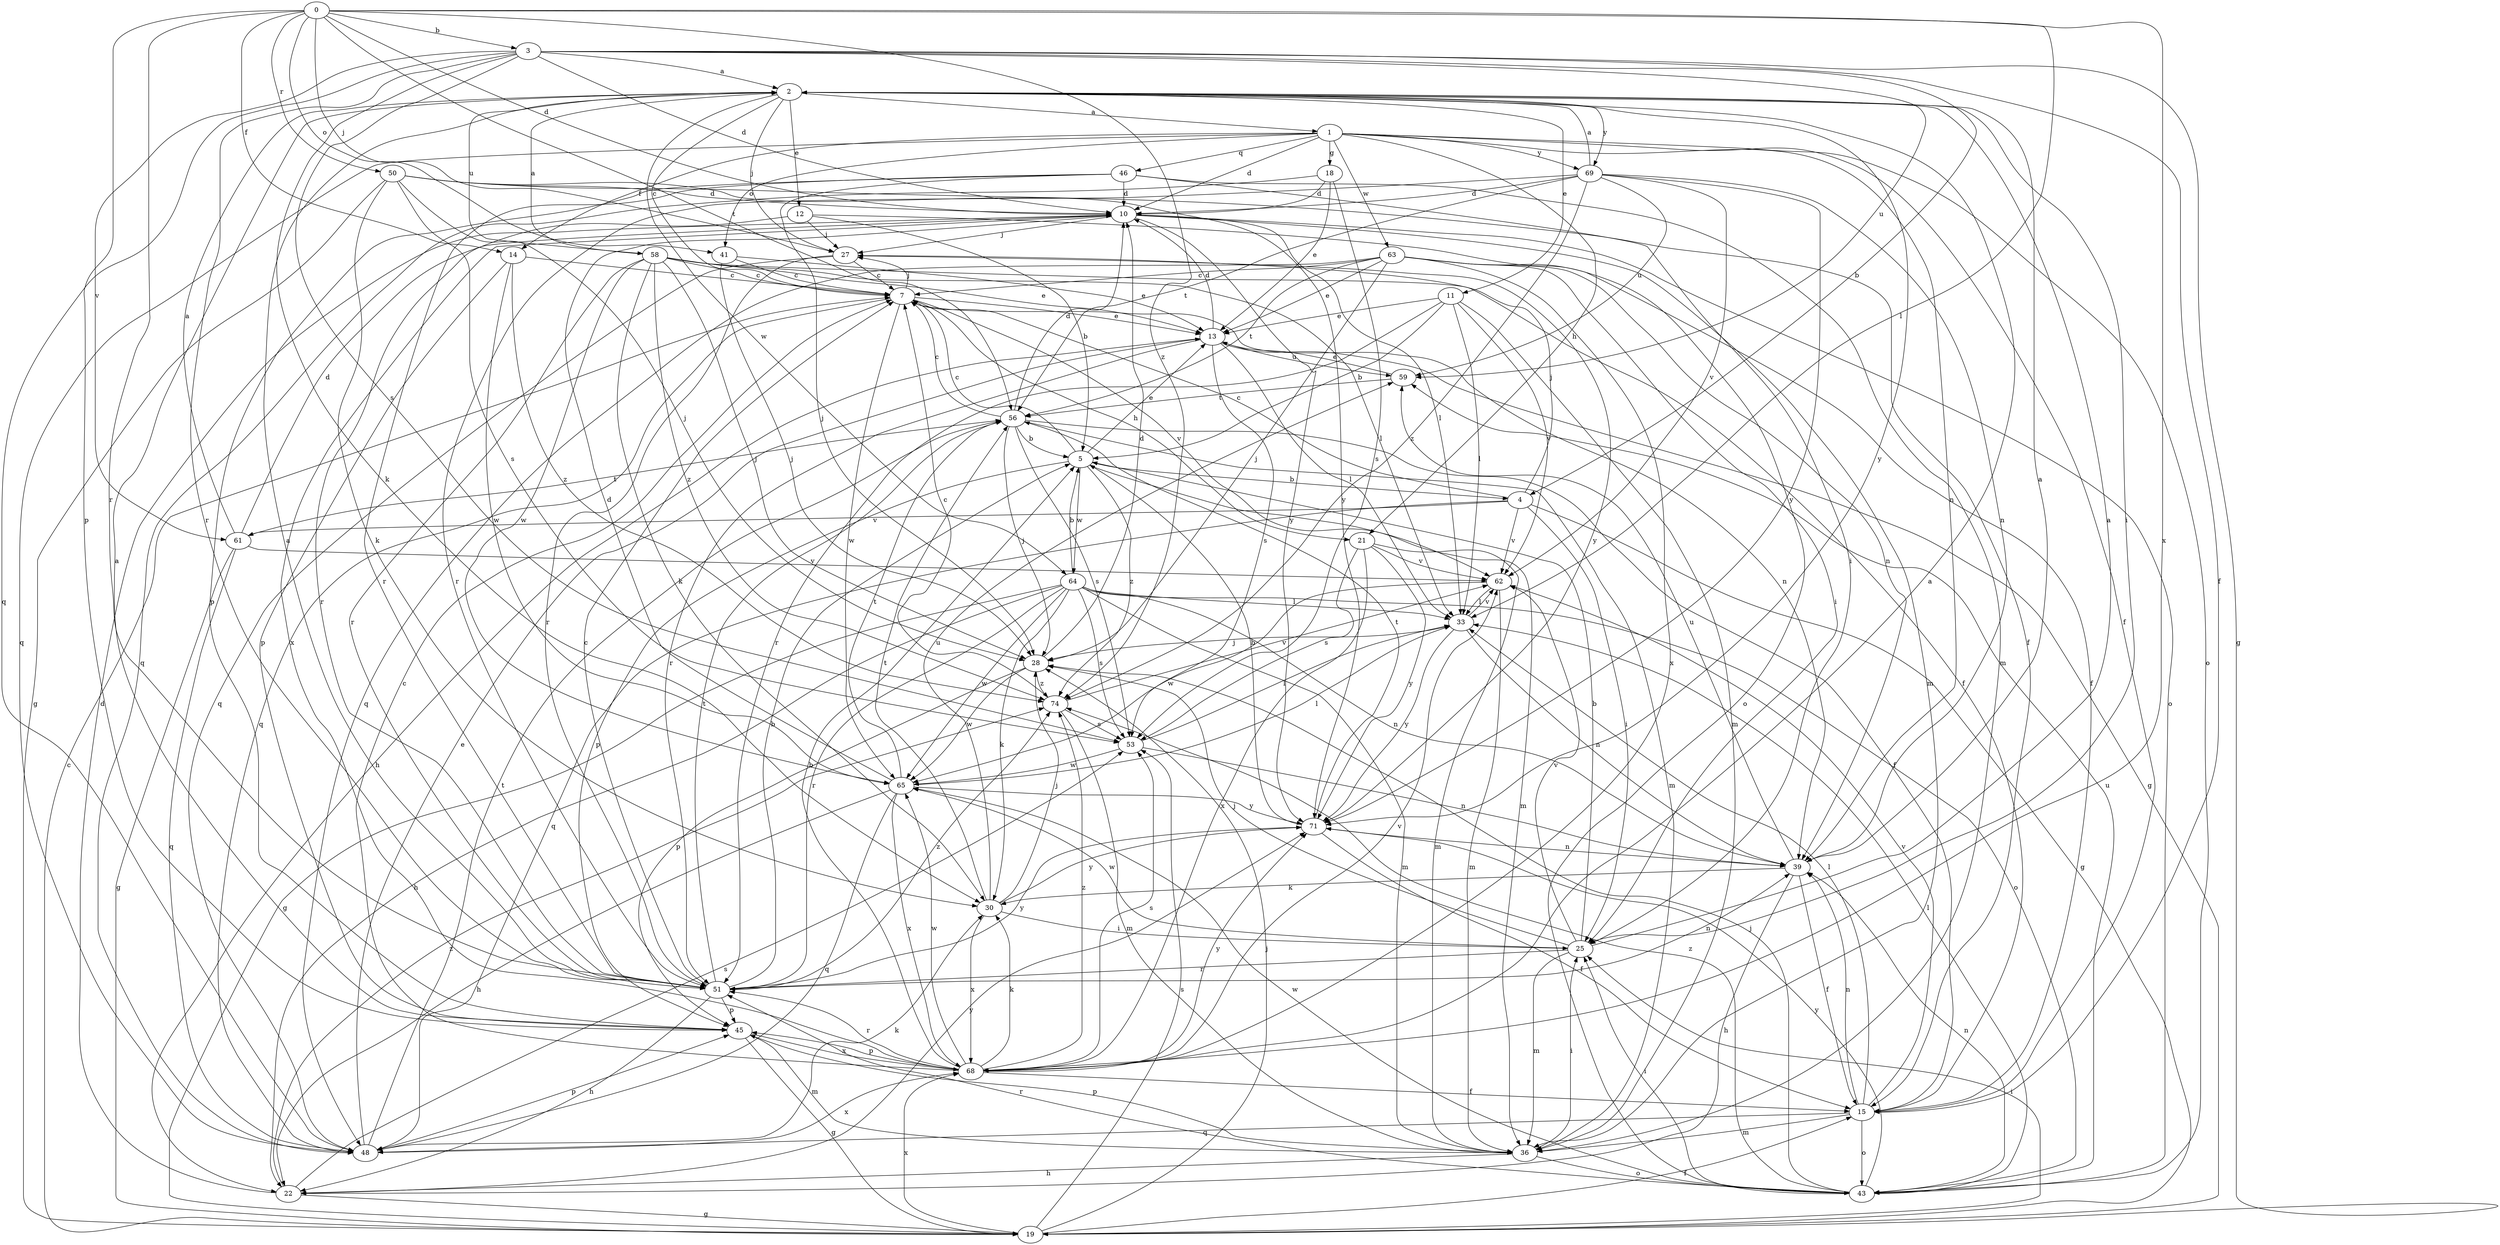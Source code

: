 strict digraph  {
0;
1;
2;
3;
4;
5;
7;
10;
11;
12;
13;
14;
15;
18;
19;
21;
22;
25;
27;
28;
30;
33;
36;
39;
41;
43;
45;
46;
48;
50;
51;
53;
56;
58;
59;
61;
62;
63;
64;
65;
68;
69;
71;
74;
0 -> 3  [label=b];
0 -> 10  [label=d];
0 -> 14  [label=f];
0 -> 27  [label=j];
0 -> 33  [label=l];
0 -> 41  [label=o];
0 -> 45  [label=p];
0 -> 50  [label=r];
0 -> 51  [label=r];
0 -> 56  [label=t];
0 -> 68  [label=x];
0 -> 74  [label=z];
1 -> 10  [label=d];
1 -> 14  [label=f];
1 -> 15  [label=f];
1 -> 18  [label=g];
1 -> 21  [label=h];
1 -> 39  [label=n];
1 -> 41  [label=o];
1 -> 43  [label=o];
1 -> 46  [label=q];
1 -> 48  [label=q];
1 -> 63  [label=w];
1 -> 69  [label=y];
2 -> 1  [label=a];
2 -> 7  [label=c];
2 -> 11  [label=e];
2 -> 12  [label=e];
2 -> 25  [label=i];
2 -> 27  [label=j];
2 -> 58  [label=u];
2 -> 64  [label=w];
2 -> 69  [label=y];
2 -> 71  [label=y];
3 -> 2  [label=a];
3 -> 4  [label=b];
3 -> 10  [label=d];
3 -> 15  [label=f];
3 -> 19  [label=g];
3 -> 30  [label=k];
3 -> 48  [label=q];
3 -> 51  [label=r];
3 -> 53  [label=s];
3 -> 59  [label=u];
3 -> 61  [label=v];
4 -> 7  [label=c];
4 -> 19  [label=g];
4 -> 25  [label=i];
4 -> 27  [label=j];
4 -> 48  [label=q];
4 -> 61  [label=v];
4 -> 62  [label=v];
5 -> 4  [label=b];
5 -> 7  [label=c];
5 -> 13  [label=e];
5 -> 36  [label=m];
5 -> 45  [label=p];
5 -> 64  [label=w];
5 -> 74  [label=z];
7 -> 13  [label=e];
7 -> 21  [label=h];
7 -> 27  [label=j];
7 -> 39  [label=n];
7 -> 48  [label=q];
7 -> 62  [label=v];
7 -> 65  [label=w];
10 -> 27  [label=j];
10 -> 33  [label=l];
10 -> 36  [label=m];
10 -> 43  [label=o];
10 -> 68  [label=x];
10 -> 71  [label=y];
11 -> 5  [label=b];
11 -> 13  [label=e];
11 -> 33  [label=l];
11 -> 36  [label=m];
11 -> 51  [label=r];
11 -> 62  [label=v];
12 -> 5  [label=b];
12 -> 27  [label=j];
12 -> 43  [label=o];
12 -> 51  [label=r];
13 -> 10  [label=d];
13 -> 19  [label=g];
13 -> 22  [label=h];
13 -> 33  [label=l];
13 -> 51  [label=r];
13 -> 53  [label=s];
13 -> 59  [label=u];
14 -> 7  [label=c];
14 -> 45  [label=p];
14 -> 65  [label=w];
14 -> 74  [label=z];
15 -> 33  [label=l];
15 -> 36  [label=m];
15 -> 39  [label=n];
15 -> 43  [label=o];
15 -> 48  [label=q];
15 -> 62  [label=v];
18 -> 10  [label=d];
18 -> 13  [label=e];
18 -> 48  [label=q];
18 -> 53  [label=s];
19 -> 7  [label=c];
19 -> 15  [label=f];
19 -> 25  [label=i];
19 -> 28  [label=j];
19 -> 53  [label=s];
19 -> 68  [label=x];
21 -> 36  [label=m];
21 -> 53  [label=s];
21 -> 62  [label=v];
21 -> 68  [label=x];
21 -> 71  [label=y];
22 -> 10  [label=d];
22 -> 19  [label=g];
22 -> 53  [label=s];
22 -> 71  [label=y];
22 -> 74  [label=z];
25 -> 2  [label=a];
25 -> 5  [label=b];
25 -> 28  [label=j];
25 -> 36  [label=m];
25 -> 51  [label=r];
25 -> 62  [label=v];
25 -> 65  [label=w];
27 -> 7  [label=c];
27 -> 48  [label=q];
27 -> 51  [label=r];
27 -> 71  [label=y];
28 -> 10  [label=d];
28 -> 45  [label=p];
28 -> 65  [label=w];
28 -> 74  [label=z];
30 -> 25  [label=i];
30 -> 28  [label=j];
30 -> 56  [label=t];
30 -> 59  [label=u];
30 -> 68  [label=x];
30 -> 71  [label=y];
33 -> 28  [label=j];
33 -> 39  [label=n];
33 -> 62  [label=v];
33 -> 71  [label=y];
36 -> 22  [label=h];
36 -> 25  [label=i];
36 -> 43  [label=o];
36 -> 45  [label=p];
39 -> 2  [label=a];
39 -> 15  [label=f];
39 -> 22  [label=h];
39 -> 30  [label=k];
39 -> 59  [label=u];
41 -> 7  [label=c];
41 -> 13  [label=e];
41 -> 28  [label=j];
43 -> 25  [label=i];
43 -> 28  [label=j];
43 -> 33  [label=l];
43 -> 39  [label=n];
43 -> 51  [label=r];
43 -> 59  [label=u];
43 -> 65  [label=w];
43 -> 71  [label=y];
43 -> 74  [label=z];
45 -> 2  [label=a];
45 -> 19  [label=g];
45 -> 36  [label=m];
45 -> 68  [label=x];
46 -> 10  [label=d];
46 -> 25  [label=i];
46 -> 28  [label=j];
46 -> 36  [label=m];
46 -> 45  [label=p];
46 -> 51  [label=r];
48 -> 13  [label=e];
48 -> 30  [label=k];
48 -> 45  [label=p];
48 -> 56  [label=t];
48 -> 68  [label=x];
50 -> 10  [label=d];
50 -> 15  [label=f];
50 -> 19  [label=g];
50 -> 28  [label=j];
50 -> 30  [label=k];
50 -> 53  [label=s];
50 -> 71  [label=y];
51 -> 2  [label=a];
51 -> 5  [label=b];
51 -> 7  [label=c];
51 -> 22  [label=h];
51 -> 39  [label=n];
51 -> 45  [label=p];
51 -> 56  [label=t];
51 -> 71  [label=y];
51 -> 74  [label=z];
53 -> 33  [label=l];
53 -> 39  [label=n];
53 -> 65  [label=w];
56 -> 5  [label=b];
56 -> 7  [label=c];
56 -> 10  [label=d];
56 -> 15  [label=f];
56 -> 28  [label=j];
56 -> 36  [label=m];
56 -> 53  [label=s];
58 -> 2  [label=a];
58 -> 7  [label=c];
58 -> 13  [label=e];
58 -> 15  [label=f];
58 -> 28  [label=j];
58 -> 30  [label=k];
58 -> 33  [label=l];
58 -> 51  [label=r];
58 -> 65  [label=w];
58 -> 74  [label=z];
59 -> 13  [label=e];
59 -> 56  [label=t];
61 -> 2  [label=a];
61 -> 10  [label=d];
61 -> 19  [label=g];
61 -> 48  [label=q];
61 -> 56  [label=t];
61 -> 62  [label=v];
62 -> 33  [label=l];
62 -> 36  [label=m];
62 -> 65  [label=w];
63 -> 7  [label=c];
63 -> 13  [label=e];
63 -> 15  [label=f];
63 -> 25  [label=i];
63 -> 28  [label=j];
63 -> 39  [label=n];
63 -> 48  [label=q];
63 -> 56  [label=t];
63 -> 68  [label=x];
64 -> 5  [label=b];
64 -> 19  [label=g];
64 -> 22  [label=h];
64 -> 30  [label=k];
64 -> 33  [label=l];
64 -> 36  [label=m];
64 -> 39  [label=n];
64 -> 43  [label=o];
64 -> 51  [label=r];
64 -> 53  [label=s];
64 -> 65  [label=w];
65 -> 10  [label=d];
65 -> 22  [label=h];
65 -> 33  [label=l];
65 -> 48  [label=q];
65 -> 56  [label=t];
65 -> 68  [label=x];
65 -> 71  [label=y];
68 -> 2  [label=a];
68 -> 5  [label=b];
68 -> 7  [label=c];
68 -> 15  [label=f];
68 -> 30  [label=k];
68 -> 45  [label=p];
68 -> 51  [label=r];
68 -> 53  [label=s];
68 -> 62  [label=v];
68 -> 65  [label=w];
68 -> 71  [label=y];
68 -> 74  [label=z];
69 -> 2  [label=a];
69 -> 10  [label=d];
69 -> 39  [label=n];
69 -> 51  [label=r];
69 -> 56  [label=t];
69 -> 59  [label=u];
69 -> 62  [label=v];
69 -> 71  [label=y];
69 -> 74  [label=z];
71 -> 5  [label=b];
71 -> 15  [label=f];
71 -> 39  [label=n];
71 -> 56  [label=t];
74 -> 7  [label=c];
74 -> 36  [label=m];
74 -> 53  [label=s];
74 -> 62  [label=v];
}

